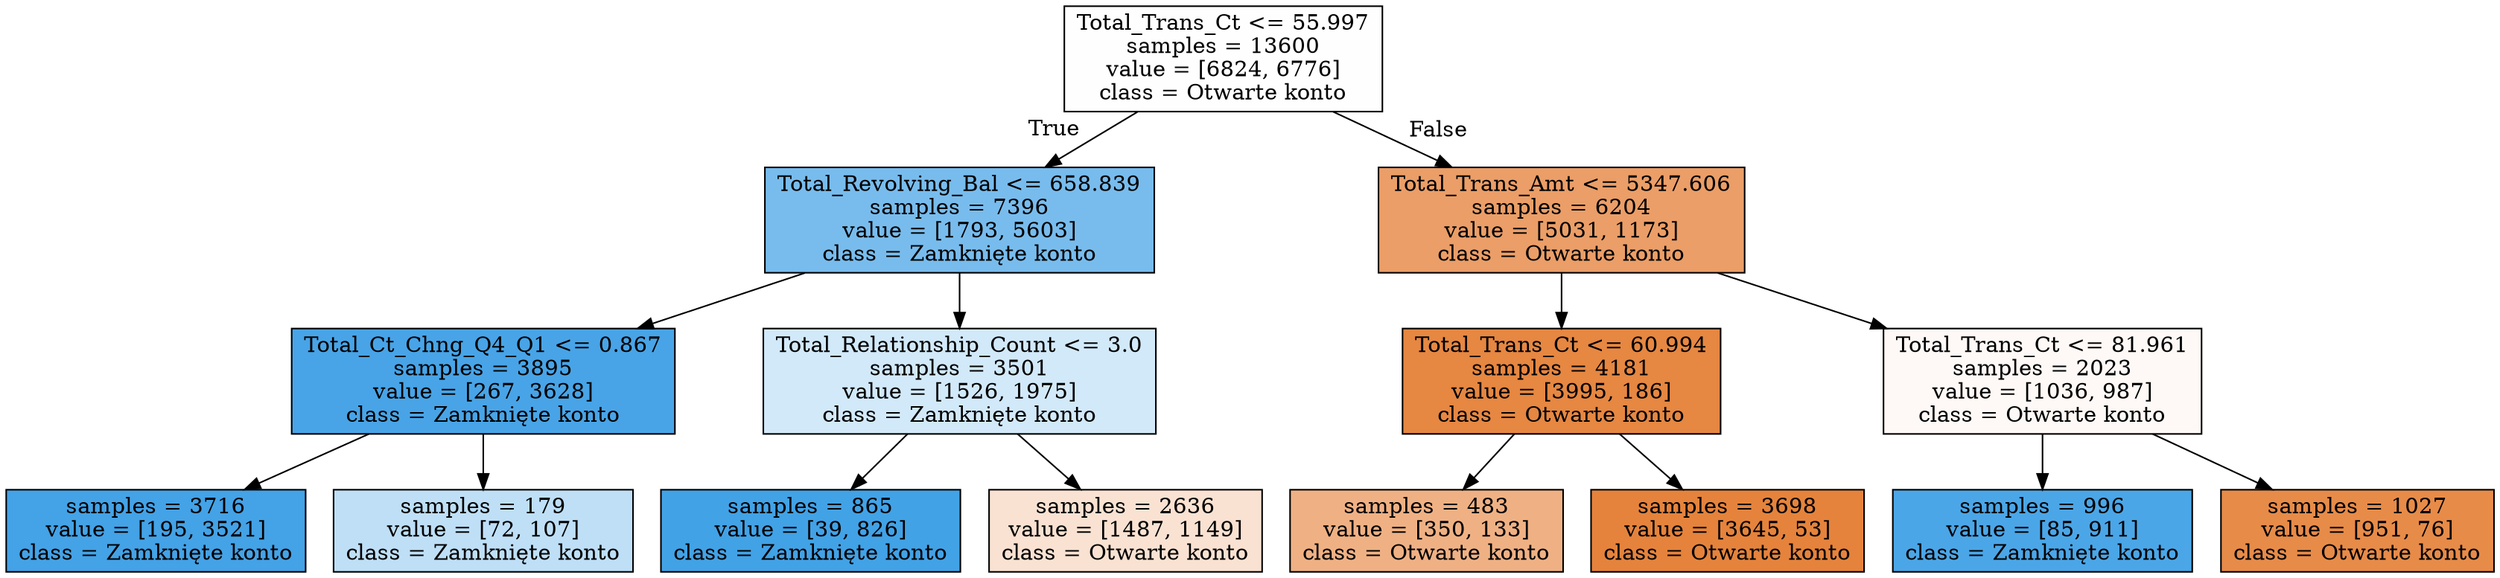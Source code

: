 digraph Tree {
node [shape=box, style="filled", color="black"] ;
0 [label="Total_Trans_Ct <= 55.997\nsamples = 13600\nvalue = [6824, 6776]\nclass = Otwarte konto", fillcolor="#fffefe"] ;
1 [label="Total_Revolving_Bal <= 658.839\nsamples = 7396\nvalue = [1793, 5603]\nclass = Zamknięte konto", fillcolor="#78bced"] ;
0 -> 1 [labeldistance=2.5, labelangle=45, headlabel="True"] ;
2 [label="Total_Ct_Chng_Q4_Q1 <= 0.867\nsamples = 3895\nvalue = [267, 3628]\nclass = Zamknięte konto", fillcolor="#48a4e7"] ;
1 -> 2 ;
3 [label="samples = 3716\nvalue = [195, 3521]\nclass = Zamknięte konto", fillcolor="#44a2e6"] ;
2 -> 3 ;
4 [label="samples = 179\nvalue = [72, 107]\nclass = Zamknięte konto", fillcolor="#bedff6"] ;
2 -> 4 ;
5 [label="Total_Relationship_Count <= 3.0\nsamples = 3501\nvalue = [1526, 1975]\nclass = Zamknięte konto", fillcolor="#d2e9f9"] ;
1 -> 5 ;
6 [label="samples = 865\nvalue = [39, 826]\nclass = Zamknięte konto", fillcolor="#42a2e6"] ;
5 -> 6 ;
7 [label="samples = 2636\nvalue = [1487, 1149]\nclass = Otwarte konto", fillcolor="#f9e2d2"] ;
5 -> 7 ;
8 [label="Total_Trans_Amt <= 5347.606\nsamples = 6204\nvalue = [5031, 1173]\nclass = Otwarte konto", fillcolor="#eb9e67"] ;
0 -> 8 [labeldistance=2.5, labelangle=-45, headlabel="False"] ;
9 [label="Total_Trans_Ct <= 60.994\nsamples = 4181\nvalue = [3995, 186]\nclass = Otwarte konto", fillcolor="#e68742"] ;
8 -> 9 ;
10 [label="samples = 483\nvalue = [350, 133]\nclass = Otwarte konto", fillcolor="#efb184"] ;
9 -> 10 ;
11 [label="samples = 3698\nvalue = [3645, 53]\nclass = Otwarte konto", fillcolor="#e5833c"] ;
9 -> 11 ;
12 [label="Total_Trans_Ct <= 81.961\nsamples = 2023\nvalue = [1036, 987]\nclass = Otwarte konto", fillcolor="#fef9f6"] ;
8 -> 12 ;
13 [label="samples = 996\nvalue = [85, 911]\nclass = Zamknięte konto", fillcolor="#4ba6e7"] ;
12 -> 13 ;
14 [label="samples = 1027\nvalue = [951, 76]\nclass = Otwarte konto", fillcolor="#e78b49"] ;
12 -> 14 ;
}